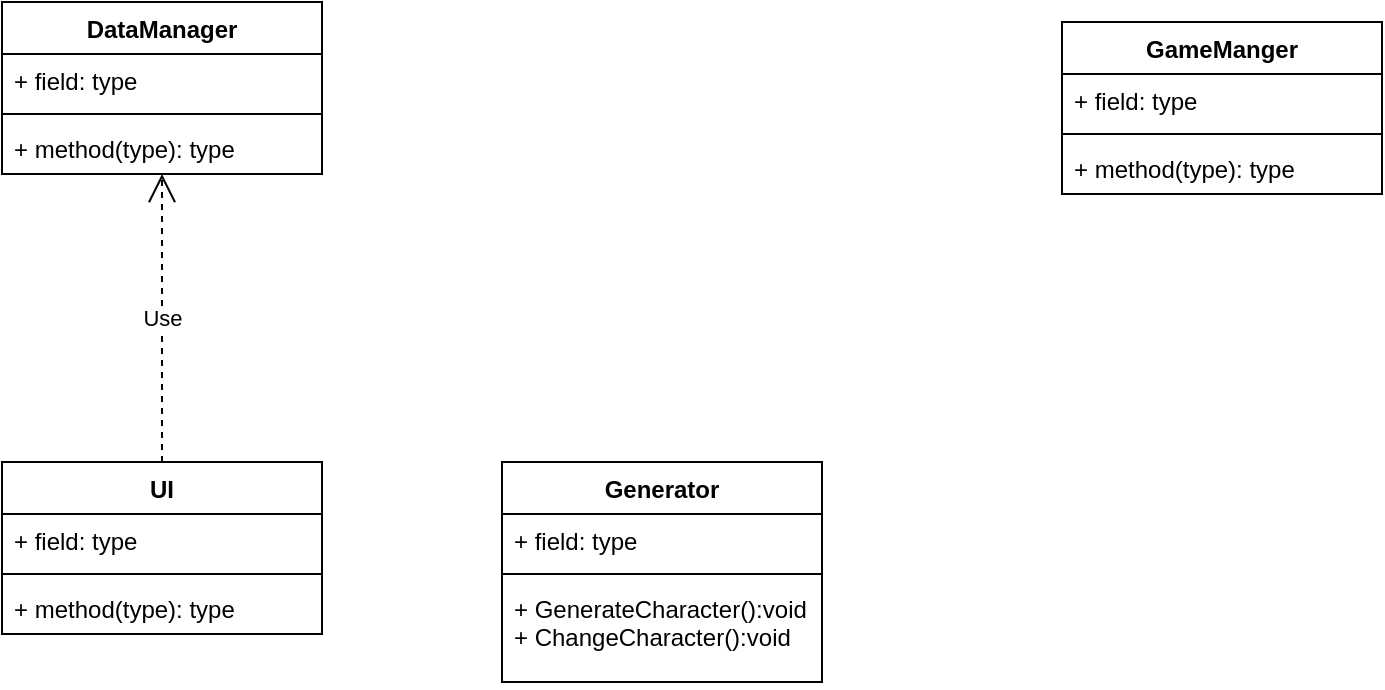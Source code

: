 <mxfile version="13.9.9" type="device"><diagram id="OMJeUE9vKEI8SgMZr54H" name="페이지-1"><mxGraphModel dx="1550" dy="982" grid="1" gridSize="10" guides="1" tooltips="1" connect="1" arrows="1" fold="1" page="1" pageScale="1" pageWidth="827" pageHeight="1169" math="0" shadow="0"><root><mxCell id="0"/><mxCell id="1" parent="0"/><mxCell id="RzGeFEHWi12026q5Z7nK-5" value="GameManger" style="swimlane;fontStyle=1;align=center;verticalAlign=top;childLayout=stackLayout;horizontal=1;startSize=26;horizontalStack=0;resizeParent=1;resizeParentMax=0;resizeLast=0;collapsible=1;marginBottom=0;" vertex="1" parent="1"><mxGeometry x="620" y="90" width="160" height="86" as="geometry"/></mxCell><mxCell id="RzGeFEHWi12026q5Z7nK-6" value="+ field: type" style="text;strokeColor=none;fillColor=none;align=left;verticalAlign=top;spacingLeft=4;spacingRight=4;overflow=hidden;rotatable=0;points=[[0,0.5],[1,0.5]];portConstraint=eastwest;" vertex="1" parent="RzGeFEHWi12026q5Z7nK-5"><mxGeometry y="26" width="160" height="26" as="geometry"/></mxCell><mxCell id="RzGeFEHWi12026q5Z7nK-7" value="" style="line;strokeWidth=1;fillColor=none;align=left;verticalAlign=middle;spacingTop=-1;spacingLeft=3;spacingRight=3;rotatable=0;labelPosition=right;points=[];portConstraint=eastwest;" vertex="1" parent="RzGeFEHWi12026q5Z7nK-5"><mxGeometry y="52" width="160" height="8" as="geometry"/></mxCell><mxCell id="RzGeFEHWi12026q5Z7nK-8" value="+ method(type): type" style="text;strokeColor=none;fillColor=none;align=left;verticalAlign=top;spacingLeft=4;spacingRight=4;overflow=hidden;rotatable=0;points=[[0,0.5],[1,0.5]];portConstraint=eastwest;" vertex="1" parent="RzGeFEHWi12026q5Z7nK-5"><mxGeometry y="60" width="160" height="26" as="geometry"/></mxCell><mxCell id="RzGeFEHWi12026q5Z7nK-9" value="DataManager" style="swimlane;fontStyle=1;align=center;verticalAlign=top;childLayout=stackLayout;horizontal=1;startSize=26;horizontalStack=0;resizeParent=1;resizeParentMax=0;resizeLast=0;collapsible=1;marginBottom=0;" vertex="1" parent="1"><mxGeometry x="90" y="80" width="160" height="86" as="geometry"/></mxCell><mxCell id="RzGeFEHWi12026q5Z7nK-10" value="+ field: type" style="text;strokeColor=none;fillColor=none;align=left;verticalAlign=top;spacingLeft=4;spacingRight=4;overflow=hidden;rotatable=0;points=[[0,0.5],[1,0.5]];portConstraint=eastwest;" vertex="1" parent="RzGeFEHWi12026q5Z7nK-9"><mxGeometry y="26" width="160" height="26" as="geometry"/></mxCell><mxCell id="RzGeFEHWi12026q5Z7nK-11" value="" style="line;strokeWidth=1;fillColor=none;align=left;verticalAlign=middle;spacingTop=-1;spacingLeft=3;spacingRight=3;rotatable=0;labelPosition=right;points=[];portConstraint=eastwest;" vertex="1" parent="RzGeFEHWi12026q5Z7nK-9"><mxGeometry y="52" width="160" height="8" as="geometry"/></mxCell><mxCell id="RzGeFEHWi12026q5Z7nK-12" value="+ method(type): type" style="text;strokeColor=none;fillColor=none;align=left;verticalAlign=top;spacingLeft=4;spacingRight=4;overflow=hidden;rotatable=0;points=[[0,0.5],[1,0.5]];portConstraint=eastwest;" vertex="1" parent="RzGeFEHWi12026q5Z7nK-9"><mxGeometry y="60" width="160" height="26" as="geometry"/></mxCell><mxCell id="RzGeFEHWi12026q5Z7nK-13" value="UI" style="swimlane;fontStyle=1;align=center;verticalAlign=top;childLayout=stackLayout;horizontal=1;startSize=26;horizontalStack=0;resizeParent=1;resizeParentMax=0;resizeLast=0;collapsible=1;marginBottom=0;" vertex="1" parent="1"><mxGeometry x="90" y="310" width="160" height="86" as="geometry"/></mxCell><mxCell id="RzGeFEHWi12026q5Z7nK-14" value="+ field: type" style="text;strokeColor=none;fillColor=none;align=left;verticalAlign=top;spacingLeft=4;spacingRight=4;overflow=hidden;rotatable=0;points=[[0,0.5],[1,0.5]];portConstraint=eastwest;" vertex="1" parent="RzGeFEHWi12026q5Z7nK-13"><mxGeometry y="26" width="160" height="26" as="geometry"/></mxCell><mxCell id="RzGeFEHWi12026q5Z7nK-15" value="" style="line;strokeWidth=1;fillColor=none;align=left;verticalAlign=middle;spacingTop=-1;spacingLeft=3;spacingRight=3;rotatable=0;labelPosition=right;points=[];portConstraint=eastwest;" vertex="1" parent="RzGeFEHWi12026q5Z7nK-13"><mxGeometry y="52" width="160" height="8" as="geometry"/></mxCell><mxCell id="RzGeFEHWi12026q5Z7nK-16" value="+ method(type): type" style="text;strokeColor=none;fillColor=none;align=left;verticalAlign=top;spacingLeft=4;spacingRight=4;overflow=hidden;rotatable=0;points=[[0,0.5],[1,0.5]];portConstraint=eastwest;" vertex="1" parent="RzGeFEHWi12026q5Z7nK-13"><mxGeometry y="60" width="160" height="26" as="geometry"/></mxCell><mxCell id="RzGeFEHWi12026q5Z7nK-17" value="Use" style="endArrow=open;endSize=12;dashed=1;html=1;" edge="1" parent="1" source="RzGeFEHWi12026q5Z7nK-13" target="RzGeFEHWi12026q5Z7nK-9"><mxGeometry width="160" relative="1" as="geometry"><mxPoint x="330" y="290" as="sourcePoint"/><mxPoint x="490" y="290" as="targetPoint"/></mxGeometry></mxCell><mxCell id="RzGeFEHWi12026q5Z7nK-18" value="Generator" style="swimlane;fontStyle=1;align=center;verticalAlign=top;childLayout=stackLayout;horizontal=1;startSize=26;horizontalStack=0;resizeParent=1;resizeParentMax=0;resizeLast=0;collapsible=1;marginBottom=0;" vertex="1" parent="1"><mxGeometry x="340" y="310" width="160" height="110" as="geometry"/></mxCell><mxCell id="RzGeFEHWi12026q5Z7nK-19" value="+ field: type" style="text;strokeColor=none;fillColor=none;align=left;verticalAlign=top;spacingLeft=4;spacingRight=4;overflow=hidden;rotatable=0;points=[[0,0.5],[1,0.5]];portConstraint=eastwest;" vertex="1" parent="RzGeFEHWi12026q5Z7nK-18"><mxGeometry y="26" width="160" height="26" as="geometry"/></mxCell><mxCell id="RzGeFEHWi12026q5Z7nK-20" value="" style="line;strokeWidth=1;fillColor=none;align=left;verticalAlign=middle;spacingTop=-1;spacingLeft=3;spacingRight=3;rotatable=0;labelPosition=right;points=[];portConstraint=eastwest;" vertex="1" parent="RzGeFEHWi12026q5Z7nK-18"><mxGeometry y="52" width="160" height="8" as="geometry"/></mxCell><mxCell id="RzGeFEHWi12026q5Z7nK-21" value="+ GenerateCharacter():void&#10;+ ChangeCharacter():void" style="text;strokeColor=none;fillColor=none;align=left;verticalAlign=top;spacingLeft=4;spacingRight=4;overflow=hidden;rotatable=0;points=[[0,0.5],[1,0.5]];portConstraint=eastwest;" vertex="1" parent="RzGeFEHWi12026q5Z7nK-18"><mxGeometry y="60" width="160" height="50" as="geometry"/></mxCell></root></mxGraphModel></diagram></mxfile>